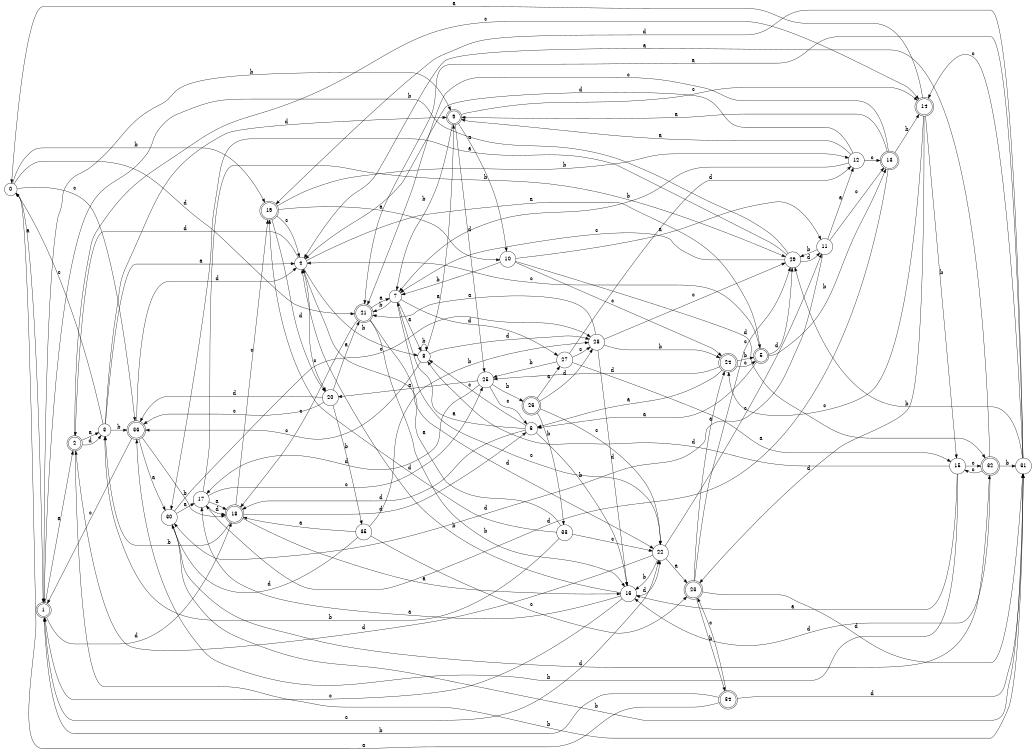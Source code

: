 digraph n30_7 {
__start0 [label="" shape="none"];

rankdir=LR;
size="8,5";

s0 [style="filled", color="black", fillcolor="white" shape="circle", label="0"];
s1 [style="rounded,filled", color="black", fillcolor="white" shape="doublecircle", label="1"];
s2 [style="rounded,filled", color="black", fillcolor="white" shape="doublecircle", label="2"];
s3 [style="filled", color="black", fillcolor="white" shape="circle", label="3"];
s4 [style="filled", color="black", fillcolor="white" shape="circle", label="4"];
s5 [style="rounded,filled", color="black", fillcolor="white" shape="doublecircle", label="5"];
s6 [style="filled", color="black", fillcolor="white" shape="circle", label="6"];
s7 [style="filled", color="black", fillcolor="white" shape="circle", label="7"];
s8 [style="filled", color="black", fillcolor="white" shape="circle", label="8"];
s9 [style="rounded,filled", color="black", fillcolor="white" shape="doublecircle", label="9"];
s10 [style="filled", color="black", fillcolor="white" shape="circle", label="10"];
s11 [style="filled", color="black", fillcolor="white" shape="circle", label="11"];
s12 [style="filled", color="black", fillcolor="white" shape="circle", label="12"];
s13 [style="rounded,filled", color="black", fillcolor="white" shape="doublecircle", label="13"];
s14 [style="rounded,filled", color="black", fillcolor="white" shape="doublecircle", label="14"];
s15 [style="filled", color="black", fillcolor="white" shape="circle", label="15"];
s16 [style="filled", color="black", fillcolor="white" shape="circle", label="16"];
s17 [style="filled", color="black", fillcolor="white" shape="circle", label="17"];
s18 [style="rounded,filled", color="black", fillcolor="white" shape="doublecircle", label="18"];
s19 [style="rounded,filled", color="black", fillcolor="white" shape="doublecircle", label="19"];
s20 [style="filled", color="black", fillcolor="white" shape="circle", label="20"];
s21 [style="rounded,filled", color="black", fillcolor="white" shape="doublecircle", label="21"];
s22 [style="filled", color="black", fillcolor="white" shape="circle", label="22"];
s23 [style="rounded,filled", color="black", fillcolor="white" shape="doublecircle", label="23"];
s24 [style="rounded,filled", color="black", fillcolor="white" shape="doublecircle", label="24"];
s25 [style="filled", color="black", fillcolor="white" shape="circle", label="25"];
s26 [style="rounded,filled", color="black", fillcolor="white" shape="doublecircle", label="26"];
s27 [style="filled", color="black", fillcolor="white" shape="circle", label="27"];
s28 [style="filled", color="black", fillcolor="white" shape="circle", label="28"];
s29 [style="filled", color="black", fillcolor="white" shape="circle", label="29"];
s30 [style="filled", color="black", fillcolor="white" shape="circle", label="30"];
s31 [style="filled", color="black", fillcolor="white" shape="circle", label="31"];
s32 [style="rounded,filled", color="black", fillcolor="white" shape="doublecircle", label="32"];
s33 [style="filled", color="black", fillcolor="white" shape="circle", label="33"];
s34 [style="rounded,filled", color="black", fillcolor="white" shape="doublecircle", label="34"];
s35 [style="filled", color="black", fillcolor="white" shape="circle", label="35"];
s36 [style="rounded,filled", color="black", fillcolor="white" shape="doublecircle", label="36"];
s0 -> s1 [label="a"];
s0 -> s19 [label="b"];
s0 -> s36 [label="c"];
s0 -> s21 [label="d"];
s1 -> s2 [label="a"];
s1 -> s9 [label="b"];
s1 -> s22 [label="c"];
s1 -> s18 [label="d"];
s2 -> s3 [label="a"];
s2 -> s31 [label="b"];
s2 -> s14 [label="c"];
s2 -> s3 [label="d"];
s3 -> s4 [label="a"];
s3 -> s36 [label="b"];
s3 -> s0 [label="c"];
s3 -> s9 [label="d"];
s4 -> s5 [label="a"];
s4 -> s8 [label="b"];
s4 -> s20 [label="c"];
s4 -> s2 [label="d"];
s5 -> s6 [label="a"];
s5 -> s13 [label="b"];
s5 -> s4 [label="c"];
s5 -> s29 [label="d"];
s6 -> s7 [label="a"];
s6 -> s16 [label="b"];
s6 -> s8 [label="c"];
s6 -> s18 [label="d"];
s7 -> s8 [label="a"];
s7 -> s21 [label="b"];
s7 -> s22 [label="c"];
s7 -> s27 [label="d"];
s8 -> s9 [label="a"];
s8 -> s8 [label="b"];
s8 -> s36 [label="c"];
s8 -> s28 [label="d"];
s9 -> s10 [label="a"];
s9 -> s7 [label="b"];
s9 -> s14 [label="c"];
s9 -> s25 [label="d"];
s10 -> s11 [label="a"];
s10 -> s7 [label="b"];
s10 -> s24 [label="c"];
s10 -> s32 [label="d"];
s11 -> s12 [label="a"];
s11 -> s29 [label="b"];
s11 -> s13 [label="c"];
s11 -> s30 [label="d"];
s12 -> s9 [label="a"];
s12 -> s7 [label="b"];
s12 -> s13 [label="c"];
s12 -> s4 [label="d"];
s13 -> s9 [label="a"];
s13 -> s14 [label="b"];
s13 -> s21 [label="c"];
s13 -> s17 [label="d"];
s14 -> s0 [label="a"];
s14 -> s15 [label="b"];
s14 -> s24 [label="c"];
s14 -> s23 [label="d"];
s15 -> s16 [label="a"];
s15 -> s36 [label="b"];
s15 -> s32 [label="c"];
s15 -> s8 [label="d"];
s16 -> s17 [label="a"];
s16 -> s4 [label="b"];
s16 -> s1 [label="c"];
s16 -> s22 [label="d"];
s17 -> s18 [label="a"];
s17 -> s29 [label="b"];
s17 -> s25 [label="c"];
s17 -> s18 [label="d"];
s18 -> s16 [label="a"];
s18 -> s3 [label="b"];
s18 -> s19 [label="c"];
s18 -> s6 [label="d"];
s19 -> s10 [label="a"];
s19 -> s12 [label="b"];
s19 -> s4 [label="c"];
s19 -> s20 [label="d"];
s20 -> s21 [label="a"];
s20 -> s35 [label="b"];
s20 -> s36 [label="c"];
s20 -> s36 [label="d"];
s21 -> s7 [label="a"];
s21 -> s16 [label="b"];
s21 -> s18 [label="c"];
s21 -> s22 [label="d"];
s22 -> s23 [label="a"];
s22 -> s16 [label="b"];
s22 -> s11 [label="c"];
s22 -> s2 [label="d"];
s23 -> s24 [label="a"];
s23 -> s34 [label="b"];
s23 -> s29 [label="c"];
s23 -> s31 [label="d"];
s24 -> s6 [label="a"];
s24 -> s5 [label="b"];
s24 -> s5 [label="c"];
s24 -> s25 [label="d"];
s25 -> s20 [label="a"];
s25 -> s26 [label="b"];
s25 -> s6 [label="c"];
s25 -> s17 [label="d"];
s26 -> s27 [label="a"];
s26 -> s33 [label="b"];
s26 -> s22 [label="c"];
s26 -> s28 [label="d"];
s27 -> s15 [label="a"];
s27 -> s25 [label="b"];
s27 -> s28 [label="c"];
s27 -> s12 [label="d"];
s28 -> s21 [label="a"];
s28 -> s24 [label="b"];
s28 -> s29 [label="c"];
s28 -> s16 [label="d"];
s29 -> s30 [label="a"];
s29 -> s1 [label="b"];
s29 -> s7 [label="c"];
s29 -> s11 [label="d"];
s30 -> s17 [label="a"];
s30 -> s31 [label="b"];
s30 -> s28 [label="c"];
s30 -> s32 [label="d"];
s31 -> s21 [label="a"];
s31 -> s29 [label="b"];
s31 -> s14 [label="c"];
s31 -> s19 [label="d"];
s32 -> s4 [label="a"];
s32 -> s31 [label="b"];
s32 -> s15 [label="c"];
s32 -> s16 [label="d"];
s33 -> s4 [label="a"];
s33 -> s3 [label="b"];
s33 -> s22 [label="c"];
s33 -> s19 [label="d"];
s34 -> s0 [label="a"];
s34 -> s1 [label="b"];
s34 -> s23 [label="c"];
s34 -> s31 [label="d"];
s35 -> s18 [label="a"];
s35 -> s28 [label="b"];
s35 -> s23 [label="c"];
s35 -> s30 [label="d"];
s36 -> s30 [label="a"];
s36 -> s18 [label="b"];
s36 -> s1 [label="c"];
s36 -> s4 [label="d"];

}